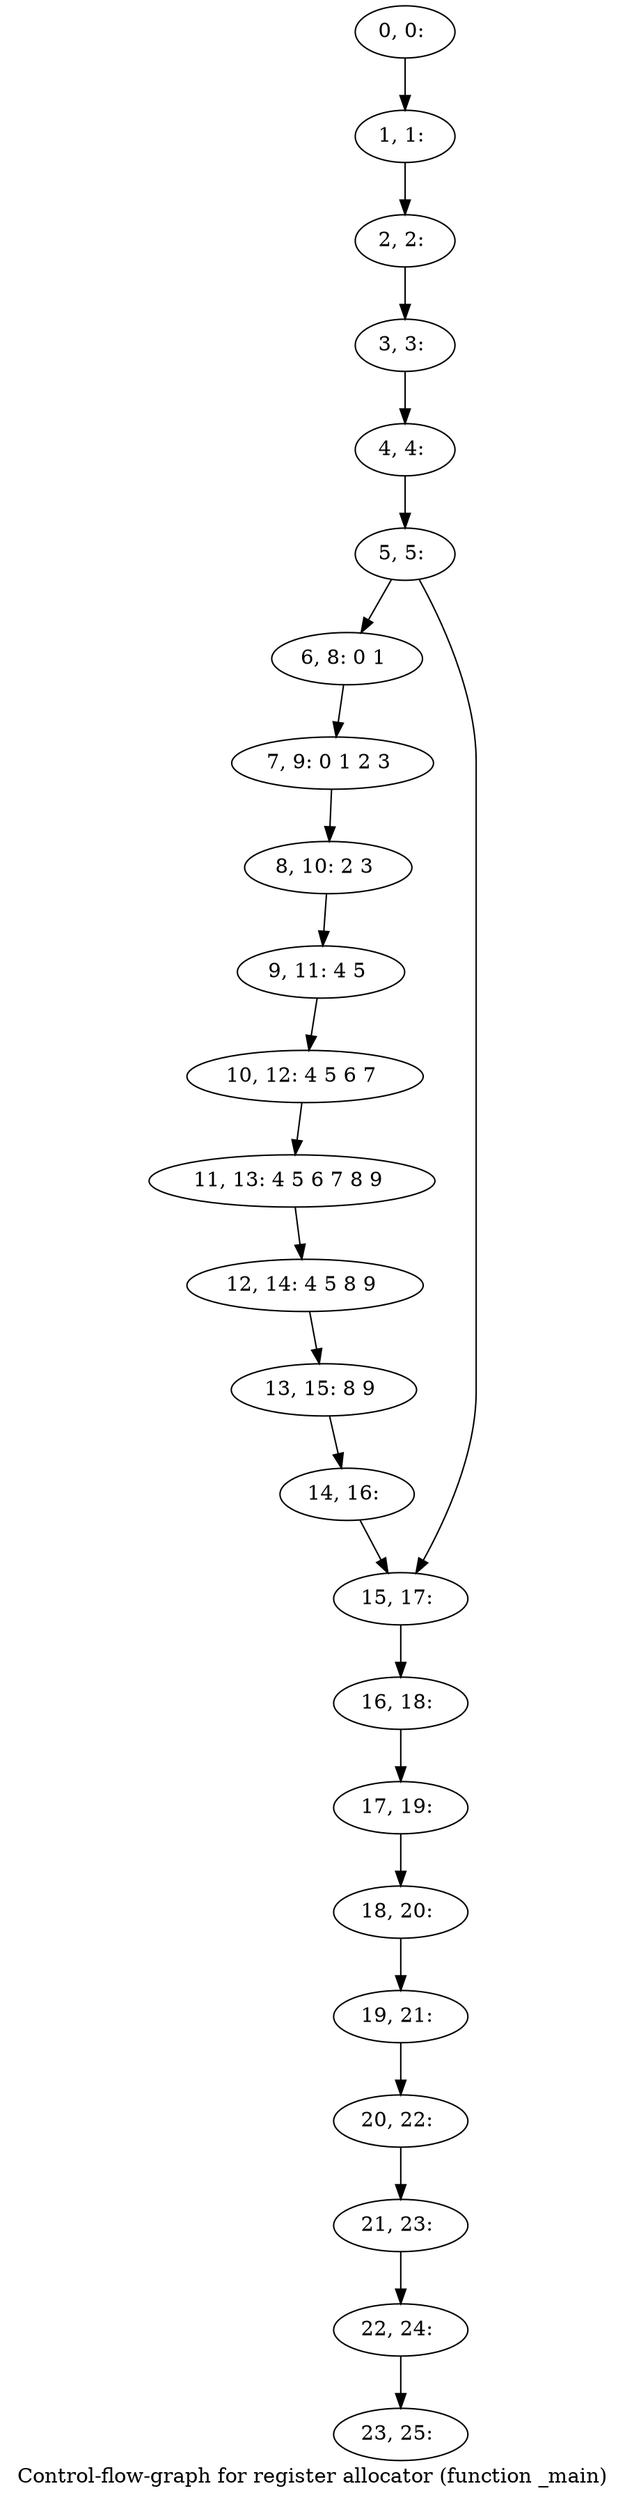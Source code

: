 digraph G {
graph [label="Control-flow-graph for register allocator (function _main)"]
0[label="0, 0: "];
1[label="1, 1: "];
2[label="2, 2: "];
3[label="3, 3: "];
4[label="4, 4: "];
5[label="5, 5: "];
6[label="6, 8: 0 1 "];
7[label="7, 9: 0 1 2 3 "];
8[label="8, 10: 2 3 "];
9[label="9, 11: 4 5 "];
10[label="10, 12: 4 5 6 7 "];
11[label="11, 13: 4 5 6 7 8 9 "];
12[label="12, 14: 4 5 8 9 "];
13[label="13, 15: 8 9 "];
14[label="14, 16: "];
15[label="15, 17: "];
16[label="16, 18: "];
17[label="17, 19: "];
18[label="18, 20: "];
19[label="19, 21: "];
20[label="20, 22: "];
21[label="21, 23: "];
22[label="22, 24: "];
23[label="23, 25: "];
0->1 ;
1->2 ;
2->3 ;
3->4 ;
4->5 ;
5->6 ;
5->15 ;
6->7 ;
7->8 ;
8->9 ;
9->10 ;
10->11 ;
11->12 ;
12->13 ;
13->14 ;
14->15 ;
15->16 ;
16->17 ;
17->18 ;
18->19 ;
19->20 ;
20->21 ;
21->22 ;
22->23 ;
}
